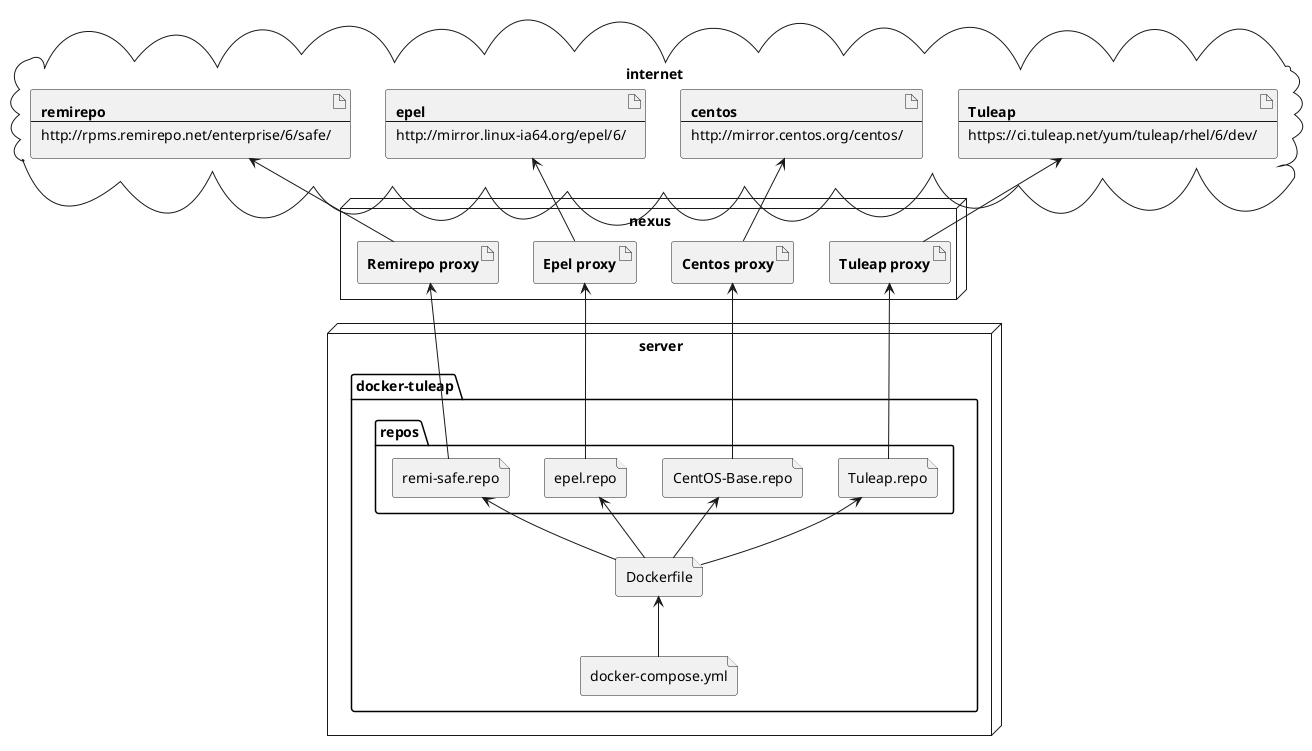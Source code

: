 @startuml tuleap_close_network

cloud internet {
    artifact Tuleap [
    <b>Tuleap</b>
    ---
    https://ci.tuleap.net/yum/tuleap/rhel/6/dev/
    ]

    artifact Centos [
    <b>centos</b>
    ---
    http://mirror.centos.org/centos/
    ]


    artifact Epel [
    <b>epel</b>
    ---
    http://mirror.linux-ia64.org/epel/6/
    ]


    artifact Remirepo [
    <b>remirepo</b>
    ---
    http://rpms.remirepo.net/enterprise/6/safe/
    ]
}

node nexus {
    artifact proxyTuleap [
    <b>Tuleap proxy</b>
    ]

    artifact proxyCentos [
    <b>Centos proxy</b>
    ]

    artifact proxyEpel [
    <b>Epel proxy</b>
    ]

    artifact proxyRemirepo [
    <b>Remirepo proxy</b>
    ]
}

node server {
    folder docker-tuleap {
        file Dockerfile 
        file dockercompose [
            docker-compose.yml
        ]
        folder repos {
            file epelrepo [
                epel.repo
            ]
            file remisafe [
                remi-safe.repo
            ]
            file CentOSBaserepo [
                CentOS-Base.repo
            ]
            file Tuleaprepo [
                Tuleap.repo
            ]
        }

        epelrepo <-- Dockerfile
        remisafe <-- Dockerfile
        CentOSBaserepo <-- Dockerfile
        Tuleaprepo <-- Dockerfile

        Dockerfile <-- dockercompose
    }
}

Tuleap <-- proxyTuleap
Centos <-- proxyCentos
Epel <-- proxyEpel
Remirepo <-- proxyRemirepo

proxyEpel <-- epelrepo
proxyRemirepo <-- remisafe
proxyCentos <-- CentOSBaserepo
proxyTuleap <-- Tuleaprepo









@enduml